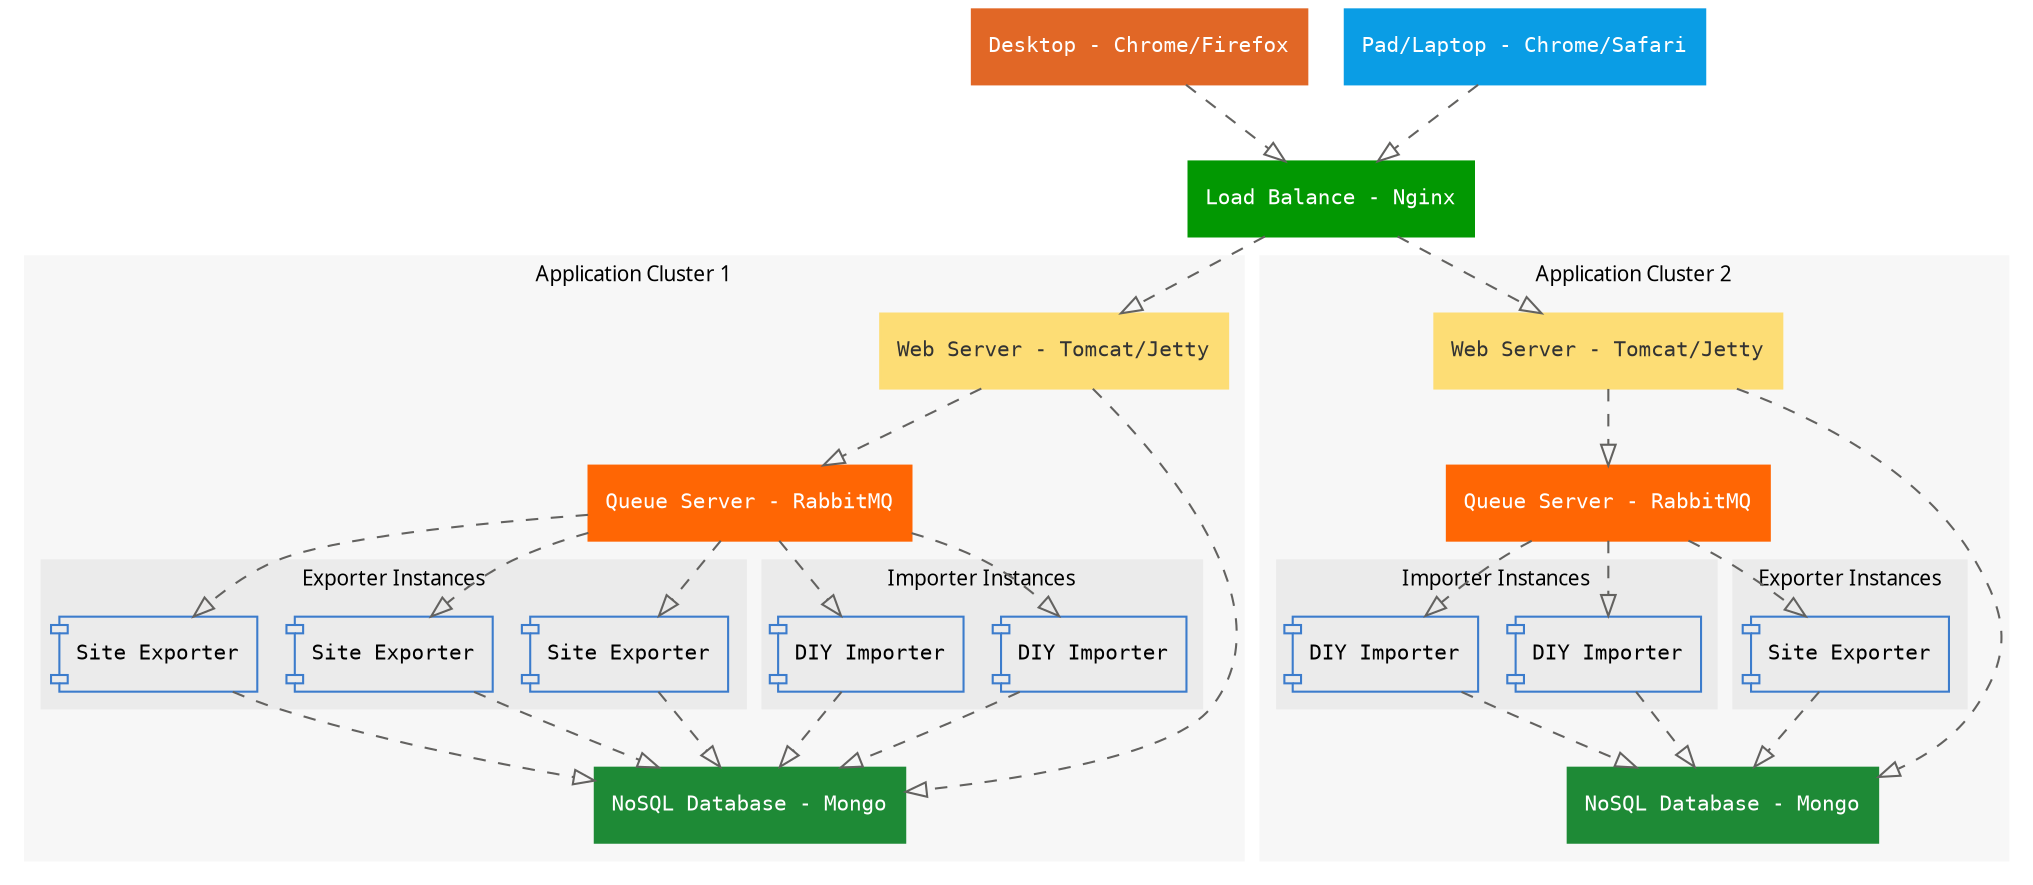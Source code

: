 digraph nepsd {
	fontname="Microsoft YaHei";
    fontsize=10;
    dir=TD;

    graph [dpi=180];

    node [color="#3C7CCC", shape="record", fontname="Consolas", fontsize=10];
    edge [color="#636260", fontname="Consolas", fontsize=10, arrowhead="empty", style="dashed"];

	desktop [label="Desktop - Chrome/Firefox", color="#E16726", style="filled", fontcolor="#ffffff"];
	pad [label="Pad/Laptop - Chrome/Safari", color="#0A9DE5", style="filled", fontcolor="#ffffff"];

	load_balance [label="Load Balance - Nginx", style="filled", color="#029802", fontcolor="#ffffff"];

	desktop -> load_balance;
	pad -> load_balance;

	subgraph cluster_c1 {
		label="Application Cluster 1";
		style="filled"
		color="#F7F7F7"

		web_server_c1 [label="Web Server - Tomcat/Jetty", style="filled", color="#FDDD75", fontcolor="#333333"];

		subgraph cluster_exporter {
			label="Exporter Instances"
			style="filled"
			color="#EBEBEB"

			exporter1 [label="Site Exporter", shape="component"];
			exporter2 [label="Site Exporter", shape="component"];
			exporter3 [label="Site Exporter", shape="component"];
		}
		
		message_queue_c1 [label="Queue Server - RabbitMQ", style="filled", color="#FF6604", fontcolor="#ffffff"];
		
		subgraph cluster_importer {
			label="Importer Instances"
			style="filled"
			color="#EBEBEB"

			importer1 [label="DIY Importer", shape="component"];
			importer2 [label="DIY Importer", shape="component"];	
		}
		
		database_c1 [label="NoSQL Database - Mongo", style="filled", color="#1E8A36", fontcolor="#ffffff"];
	}

	web_server_c1 -> message_queue_c1;
	message_queue_c1 -> exporter1;
	message_queue_c1 -> exporter2;
	message_queue_c1 -> exporter3;

	message_queue_c1 -> importer1;
	message_queue_c1 -> importer2;

	web_server_c1 -> database_c1;

	exporter1 -> database_c1;
	exporter2 -> database_c1;
	exporter3 -> database_c1;

	importer1 -> database_c1;
	importer2 -> database_c1;

	subgraph cluster_c2 {
		label="Application Cluster 2";
		style="filled"
		color="#F7F7F7"
		
		web_server_c2 [label="Web Server - Tomcat/Jetty", style="filled", color="#FDDD75", fontcolor="#333333"];

		subgraph cluster_importer2 {
			label="Importer Instances"
			style="filled"
			color="#EBEBEB"
			
			importer3 [label="DIY Importer", shape="component"];
			importer4 [label="DIY Importer", shape="component"];	
		}

		subgraph cluster_exporter2 {
			label="Exporter Instances"
			style="filled"
			color="#EBEBEB"

			exporter4 [label="Site Exporter", shape="component"];		
		}
		
		message_queue_c2 [label="Queue Server - RabbitMQ", style="filled", color="#FF6604", fontcolor="#ffffff"];
		
		database_c2 [label="NoSQL Database - Mongo", style="filled", color="#1E8A36", fontcolor="#ffffff"];
	}

	load_balance -> web_server_c1;
	load_balance -> web_server_c2;

	web_server_c2 -> message_queue_c2;
	message_queue_c2 -> exporter4;

	message_queue_c2 -> importer3;
	message_queue_c2 -> importer4;

	web_server_c2 -> database_c2;

	exporter4 -> database_c2;

	importer3 -> database_c2;
	importer4 -> database_c2;
}